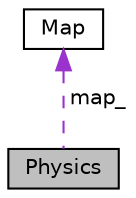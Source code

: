 digraph "Physics"
{
  edge [fontname="Helvetica",fontsize="10",labelfontname="Helvetica",labelfontsize="10"];
  node [fontname="Helvetica",fontsize="10",shape=record];
  Node1 [label="Physics",height=0.2,width=0.4,color="black", fillcolor="grey75", style="filled", fontcolor="black"];
  Node2 -> Node1 [dir="back",color="darkorchid3",fontsize="10",style="dashed",label=" map_" ,fontname="Helvetica"];
  Node2 [label="Map",height=0.2,width=0.4,color="black", fillcolor="white", style="filled",URL="$classMap.html"];
}
